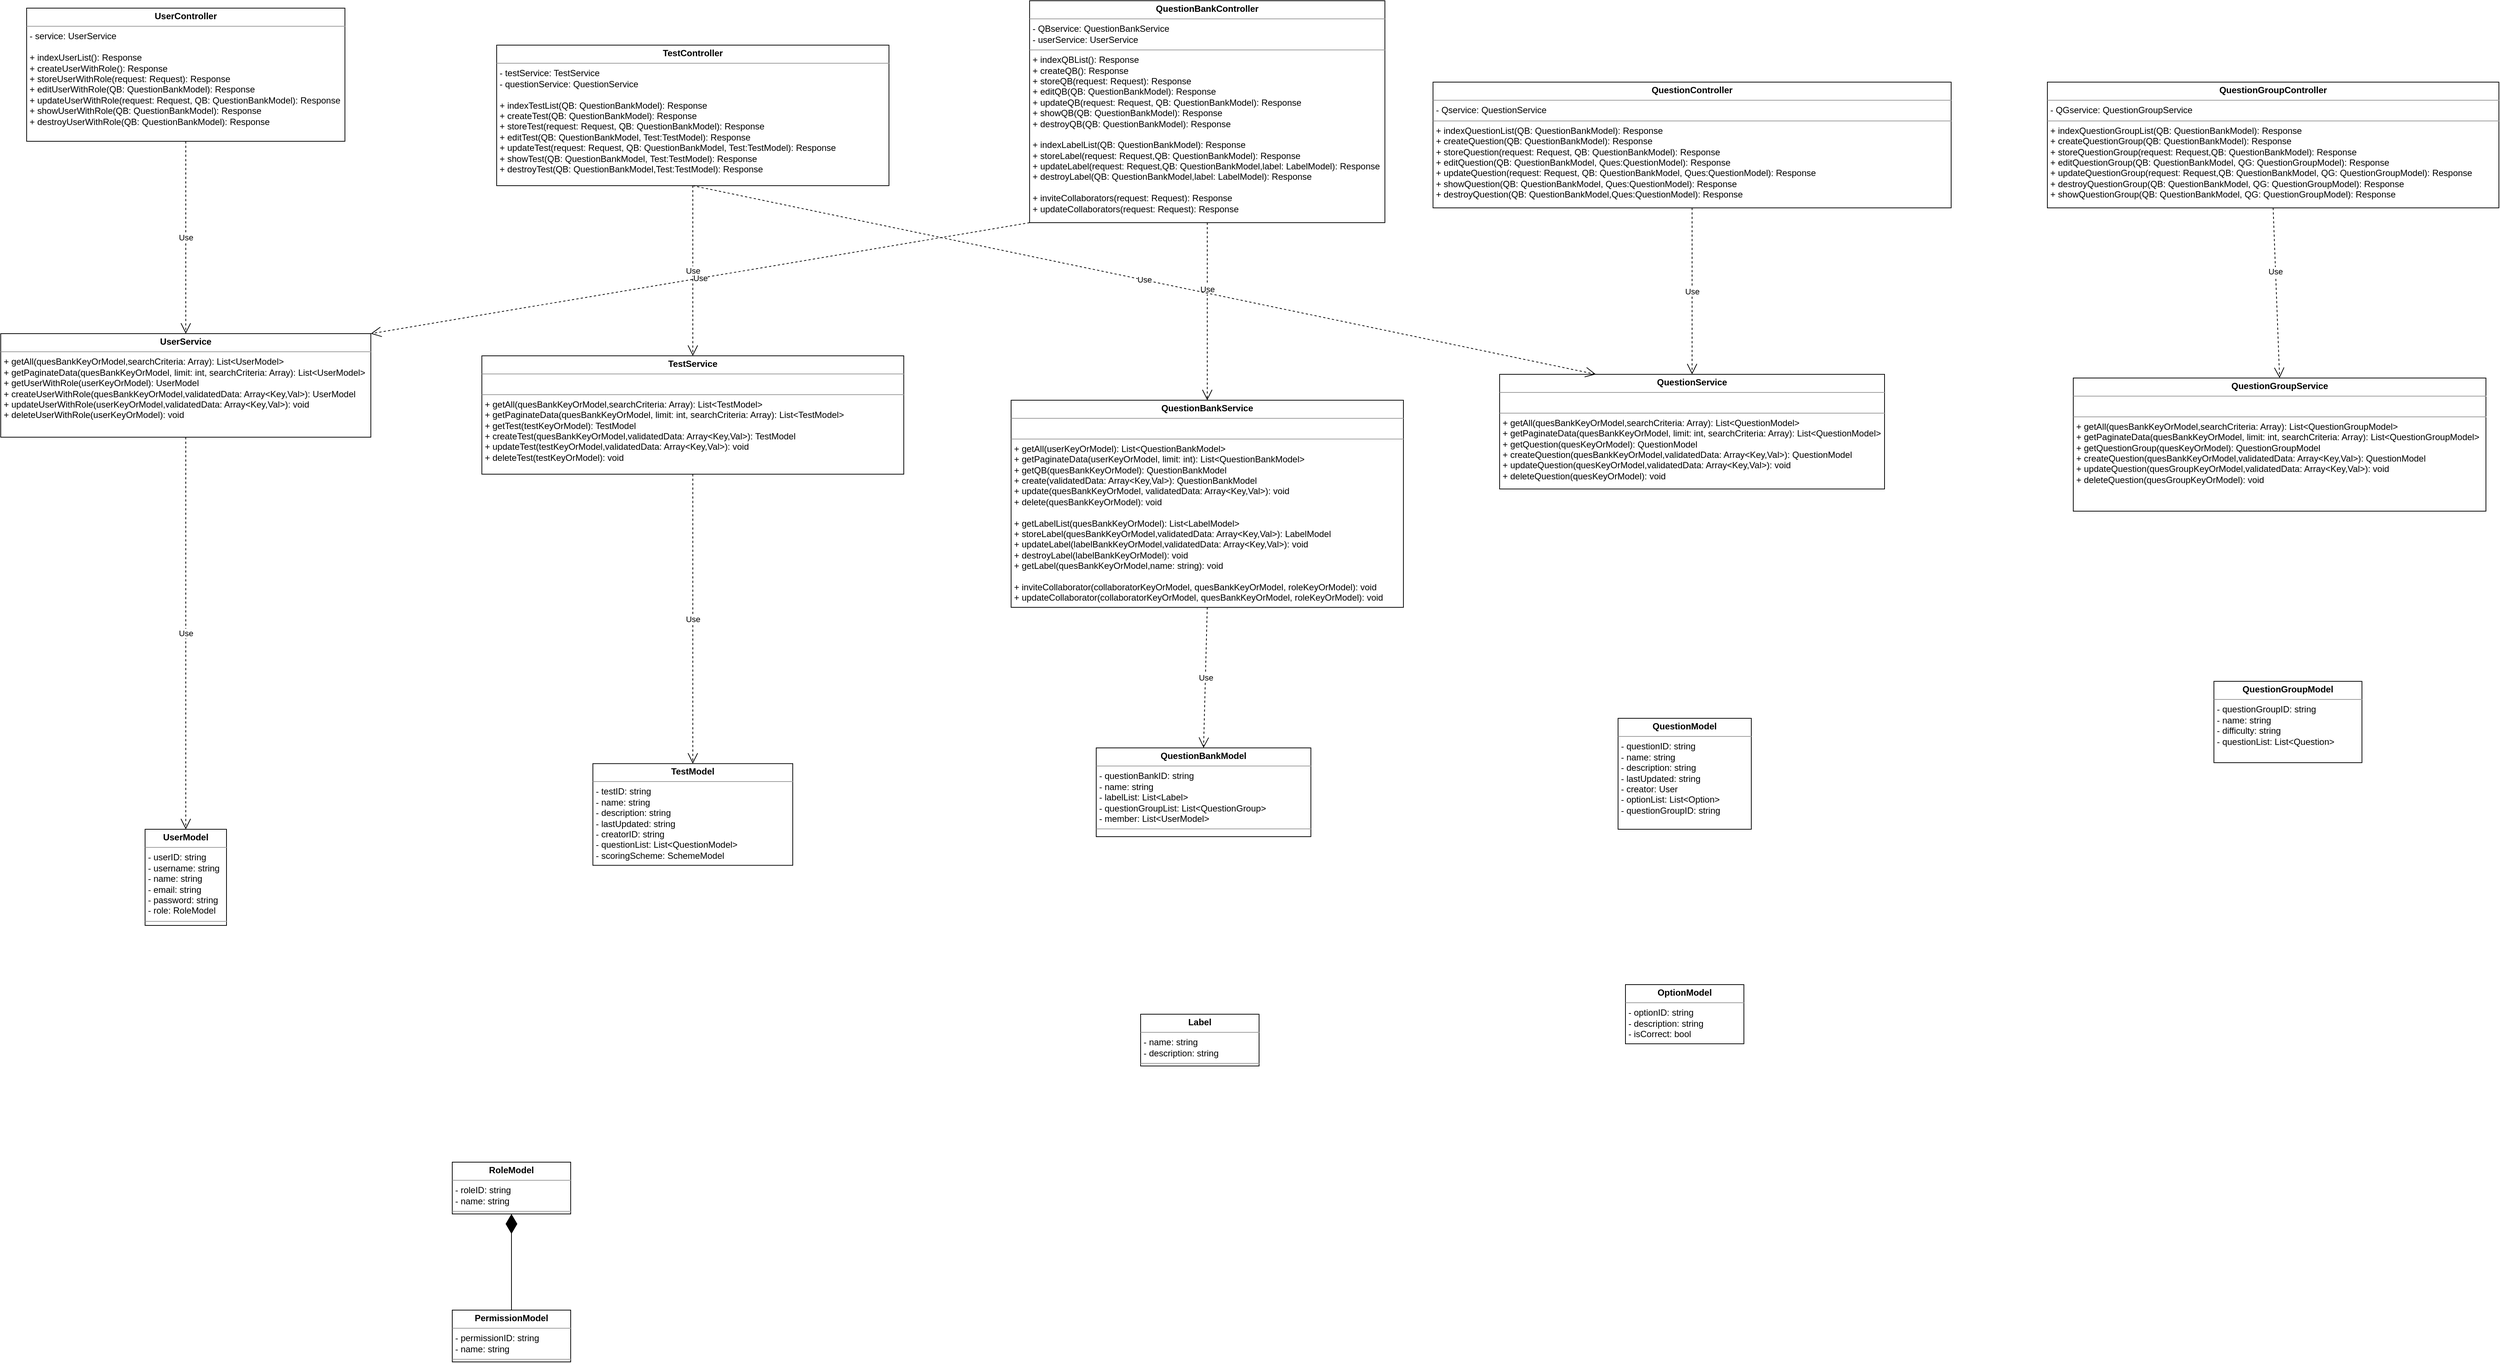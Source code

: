 <mxfile>
    <diagram name="Copy of Page-1" id="_IRGn7qEjiSoWe7VJrxL">
        <mxGraphModel dx="2707" dy="2817" grid="1" gridSize="10" guides="1" tooltips="1" connect="1" arrows="1" fold="1" page="1" pageScale="1" pageWidth="850" pageHeight="1100" math="0" shadow="0">
            <root>
                <mxCell id="2OkuZF6dqTFCMNim8TMD-0"/>
                <mxCell id="2OkuZF6dqTFCMNim8TMD-1" parent="2OkuZF6dqTFCMNim8TMD-0"/>
                <mxCell id="2OkuZF6dqTFCMNim8TMD-2" value="&lt;p style=&quot;margin:0px;margin-top:4px;text-align:center;&quot;&gt;&lt;b&gt;UserModel&lt;/b&gt;&lt;/p&gt;&lt;hr size=&quot;1&quot;&gt;&lt;p style=&quot;margin:0px;margin-left:4px;&quot;&gt;- userID: string&lt;/p&gt;&lt;p style=&quot;margin:0px;margin-left:4px;&quot;&gt;- username: string&lt;/p&gt;&lt;p style=&quot;margin:0px;margin-left:4px;&quot;&gt;- name: string&lt;/p&gt;&lt;p style=&quot;margin:0px;margin-left:4px;&quot;&gt;- email: string&lt;/p&gt;&lt;p style=&quot;margin:0px;margin-left:4px;&quot;&gt;- password: string&lt;/p&gt;&lt;p style=&quot;margin:0px;margin-left:4px;&quot;&gt;- role: RoleModel&lt;/p&gt;&lt;hr size=&quot;1&quot;&gt;&lt;p style=&quot;margin:0px;margin-left:4px;&quot;&gt;&lt;br&gt;&lt;/p&gt;" style="verticalAlign=top;align=left;overflow=fill;fontSize=12;fontFamily=Helvetica;html=1;" parent="2OkuZF6dqTFCMNim8TMD-1" vertex="1">
                    <mxGeometry x="-45" y="250" width="110" height="130" as="geometry"/>
                </mxCell>
                <mxCell id="2OkuZF6dqTFCMNim8TMD-3" value="&lt;p style=&quot;margin:0px;margin-top:4px;text-align:center;&quot;&gt;&lt;b&gt;QuestionBankModel&lt;/b&gt;&lt;/p&gt;&lt;hr size=&quot;1&quot;&gt;&lt;p style=&quot;margin:0px;margin-left:4px;&quot;&gt;- questionBankID: string&lt;/p&gt;&lt;p style=&quot;margin:0px;margin-left:4px;&quot;&gt;- name: string&lt;/p&gt;&lt;p style=&quot;margin:0px;margin-left:4px;&quot;&gt;- labelList: List&amp;lt;Label&amp;gt;&lt;/p&gt;&lt;p style=&quot;margin:0px;margin-left:4px;&quot;&gt;- questionGroupList: List&amp;lt;QuestionGroup&amp;gt;&lt;/p&gt;&lt;p style=&quot;margin:0px;margin-left:4px;&quot;&gt;- member: List&amp;lt;UserModel&amp;gt;&lt;/p&gt;&lt;hr size=&quot;1&quot;&gt;&lt;p style=&quot;margin:0px;margin-left:4px;&quot;&gt;&lt;br&gt;&lt;/p&gt;" style="verticalAlign=top;align=left;overflow=fill;fontSize=12;fontFamily=Helvetica;html=1;" parent="2OkuZF6dqTFCMNim8TMD-1" vertex="1">
                    <mxGeometry x="1240" y="140" width="290" height="120" as="geometry"/>
                </mxCell>
                <mxCell id="2OkuZF6dqTFCMNim8TMD-4" value="&lt;p style=&quot;margin:0px;margin-top:4px;text-align:center;&quot;&gt;&lt;b&gt;QuestionModel&lt;/b&gt;&lt;/p&gt;&lt;hr size=&quot;1&quot;&gt;&lt;p style=&quot;margin:0px;margin-left:4px;&quot;&gt;- questionID: string&lt;/p&gt;&lt;p style=&quot;margin:0px;margin-left:4px;&quot;&gt;- name: string&lt;/p&gt;&lt;p style=&quot;margin:0px;margin-left:4px;&quot;&gt;- description: string&lt;/p&gt;&lt;p style=&quot;margin:0px;margin-left:4px;&quot;&gt;- lastUpdated: string&lt;/p&gt;&lt;p style=&quot;margin:0px;margin-left:4px;&quot;&gt;- creator: User&lt;/p&gt;&lt;p style=&quot;margin:0px;margin-left:4px;&quot;&gt;- optionList: List&amp;lt;Option&amp;gt;&lt;/p&gt;&lt;p style=&quot;margin:0px;margin-left:4px;&quot;&gt;- questionGroupID: string&lt;/p&gt;&lt;p style=&quot;margin:0px;margin-left:4px;&quot;&gt;&lt;br&gt;&lt;/p&gt;" style="verticalAlign=top;align=left;overflow=fill;fontSize=12;fontFamily=Helvetica;html=1;" parent="2OkuZF6dqTFCMNim8TMD-1" vertex="1">
                    <mxGeometry x="1945" y="100" width="180" height="150" as="geometry"/>
                </mxCell>
                <mxCell id="2OkuZF6dqTFCMNim8TMD-5" value="&lt;p style=&quot;margin:0px;margin-top:4px;text-align:center;&quot;&gt;&lt;b&gt;TestModel&lt;/b&gt;&lt;/p&gt;&lt;hr size=&quot;1&quot;&gt;&lt;p style=&quot;margin:0px;margin-left:4px;&quot;&gt;- testID: string&lt;/p&gt;&lt;p style=&quot;margin:0px;margin-left:4px;&quot;&gt;- name: string&lt;br&gt;&lt;/p&gt;&lt;p style=&quot;margin:0px;margin-left:4px;&quot;&gt;- description: string&lt;/p&gt;&lt;p style=&quot;margin:0px;margin-left:4px;&quot;&gt;- lastUpdated: string&lt;/p&gt;&lt;p style=&quot;margin:0px;margin-left:4px;&quot;&gt;- creatorID: string&lt;/p&gt;&lt;p style=&quot;margin:0px;margin-left:4px;&quot;&gt;- questionList: List&amp;lt;QuestionModel&amp;gt;&lt;/p&gt;&lt;p style=&quot;margin:0px;margin-left:4px;&quot;&gt;- scoringScheme: SchemeModel&lt;/p&gt;&lt;p style=&quot;margin:0px;margin-left:4px;&quot;&gt;&lt;br&gt;&lt;/p&gt;" style="verticalAlign=top;align=left;overflow=fill;fontSize=12;fontFamily=Helvetica;html=1;" parent="2OkuZF6dqTFCMNim8TMD-1" vertex="1">
                    <mxGeometry x="560" y="161.25" width="270" height="137.5" as="geometry"/>
                </mxCell>
                <mxCell id="2OkuZF6dqTFCMNim8TMD-6" value="&lt;p style=&quot;margin:0px;margin-top:4px;text-align:center;&quot;&gt;&lt;b&gt;Label&lt;/b&gt;&lt;/p&gt;&lt;hr size=&quot;1&quot;&gt;&lt;p style=&quot;margin:0px;margin-left:4px;&quot;&gt;- name: string&lt;/p&gt;&lt;p style=&quot;margin:0px;margin-left:4px;&quot;&gt;- description: string&lt;/p&gt;&lt;hr size=&quot;1&quot;&gt;&lt;p style=&quot;margin:0px;margin-left:4px;&quot;&gt;&lt;br&gt;&lt;/p&gt;" style="verticalAlign=top;align=left;overflow=fill;fontSize=12;fontFamily=Helvetica;html=1;" parent="2OkuZF6dqTFCMNim8TMD-1" vertex="1">
                    <mxGeometry x="1300" y="500" width="160" height="70" as="geometry"/>
                </mxCell>
                <mxCell id="2OkuZF6dqTFCMNim8TMD-7" value="&lt;p style=&quot;margin:0px;margin-top:4px;text-align:center;&quot;&gt;&lt;b&gt;OptionModel&lt;/b&gt;&lt;/p&gt;&lt;hr size=&quot;1&quot;&gt;&lt;p style=&quot;margin:0px;margin-left:4px;&quot;&gt;- optionID: string&lt;/p&gt;&lt;p style=&quot;margin:0px;margin-left:4px;&quot;&gt;- description: string&lt;/p&gt;&lt;p style=&quot;margin:0px;margin-left:4px;&quot;&gt;- isCorrect: bool&lt;/p&gt;&lt;hr size=&quot;1&quot;&gt;&lt;p style=&quot;margin:0px;margin-left:4px;&quot;&gt;&lt;br&gt;&lt;/p&gt;" style="verticalAlign=top;align=left;overflow=fill;fontSize=12;fontFamily=Helvetica;html=1;" parent="2OkuZF6dqTFCMNim8TMD-1" vertex="1">
                    <mxGeometry x="1955" y="460" width="160" height="80" as="geometry"/>
                </mxCell>
                <mxCell id="2OkuZF6dqTFCMNim8TMD-8" value="&lt;p style=&quot;margin:0px;margin-top:4px;text-align:center;&quot;&gt;&lt;b&gt;RoleModel&lt;/b&gt;&lt;/p&gt;&lt;hr size=&quot;1&quot;&gt;&lt;p style=&quot;margin:0px;margin-left:4px;&quot;&gt;- roleID: string&lt;/p&gt;&lt;p style=&quot;margin:0px;margin-left:4px;&quot;&gt;- name: string&lt;/p&gt;&lt;hr size=&quot;1&quot;&gt;&lt;p style=&quot;margin:0px;margin-left:4px;&quot;&gt;&lt;br&gt;&lt;/p&gt;" style="verticalAlign=top;align=left;overflow=fill;fontSize=12;fontFamily=Helvetica;html=1;" parent="2OkuZF6dqTFCMNim8TMD-1" vertex="1">
                    <mxGeometry x="370" y="700" width="160" height="70" as="geometry"/>
                </mxCell>
                <mxCell id="2OkuZF6dqTFCMNim8TMD-9" value="&lt;p style=&quot;margin:0px;margin-top:4px;text-align:center;&quot;&gt;&lt;b&gt;PermissionModel&lt;/b&gt;&lt;/p&gt;&lt;hr size=&quot;1&quot;&gt;&lt;p style=&quot;margin:0px;margin-left:4px;&quot;&gt;- permissionID: string&lt;/p&gt;&lt;p style=&quot;margin:0px;margin-left:4px;&quot;&gt;- name: string&lt;/p&gt;&lt;hr size=&quot;1&quot;&gt;&lt;p style=&quot;margin:0px;margin-left:4px;&quot;&gt;&lt;br&gt;&lt;/p&gt;" style="verticalAlign=top;align=left;overflow=fill;fontSize=12;fontFamily=Helvetica;html=1;" parent="2OkuZF6dqTFCMNim8TMD-1" vertex="1">
                    <mxGeometry x="370" y="900" width="160" height="70" as="geometry"/>
                </mxCell>
                <mxCell id="2OkuZF6dqTFCMNim8TMD-10" value="&lt;p style=&quot;margin:0px;margin-top:4px;text-align:center;&quot;&gt;&lt;b&gt;QuestionGroupModel&lt;/b&gt;&lt;/p&gt;&lt;hr size=&quot;1&quot;&gt;&lt;p style=&quot;margin:0px;margin-left:4px;&quot;&gt;- questionGroupID: string&lt;/p&gt;&lt;p style=&quot;margin:0px;margin-left:4px;&quot;&gt;- name: string&lt;/p&gt;&lt;p style=&quot;margin:0px;margin-left:4px;&quot;&gt;- difficulty: string&lt;/p&gt;&lt;p style=&quot;margin:0px;margin-left:4px;&quot;&gt;- questionList: List&amp;lt;Question&amp;gt;&lt;/p&gt;&lt;p style=&quot;margin:0px;margin-left:4px;&quot;&gt;&lt;br&gt;&lt;/p&gt;" style="verticalAlign=top;align=left;overflow=fill;fontSize=12;fontFamily=Helvetica;html=1;" parent="2OkuZF6dqTFCMNim8TMD-1" vertex="1">
                    <mxGeometry x="2750" y="50" width="200" height="110" as="geometry"/>
                </mxCell>
                <mxCell id="d9vbCOxTA3XUxBiBrLn6-0" value="&lt;p style=&quot;margin:0px;margin-top:4px;text-align:center;&quot;&gt;&lt;b&gt;UserController&lt;/b&gt;&lt;/p&gt;&lt;hr size=&quot;1&quot;&gt;&lt;p style=&quot;margin:0px;margin-left:4px;&quot;&gt;- service: UserService&lt;/p&gt;&lt;p style=&quot;margin:0px;margin-left:4px;&quot;&gt;&lt;br&gt;&lt;/p&gt;&lt;p style=&quot;margin: 0px 0px 0px 4px;&quot;&gt;+ indexUserList(): Response&lt;/p&gt;&lt;p style=&quot;margin: 0px 0px 0px 4px;&quot;&gt;+ createUserWithRole(): Response&lt;/p&gt;&lt;p style=&quot;margin: 0px 0px 0px 4px;&quot;&gt;+ storeUserWithRole(request: Request): Response&lt;/p&gt;&lt;p style=&quot;margin: 0px 0px 0px 4px;&quot;&gt;+ editUserWithRole(QB: QuestionBankModel): Response&lt;/p&gt;&lt;p style=&quot;margin: 0px 0px 0px 4px;&quot;&gt;+ updateUserWithRole(request: Request, QB: QuestionBankModel): Response&lt;/p&gt;&lt;p style=&quot;margin: 0px 0px 0px 4px;&quot;&gt;+ showUserWithRole(QB: QuestionBankModel): Response&lt;br&gt;&lt;/p&gt;&lt;p style=&quot;margin: 0px 0px 0px 4px;&quot;&gt;+ destroyUserWithRole(QB: QuestionBankModel): Response&lt;/p&gt;" style="verticalAlign=top;align=left;overflow=fill;fontSize=12;fontFamily=Helvetica;html=1;" parent="2OkuZF6dqTFCMNim8TMD-1" vertex="1">
                    <mxGeometry x="-205" y="-860" width="430" height="180" as="geometry"/>
                </mxCell>
                <mxCell id="d9vbCOxTA3XUxBiBrLn6-1" value="&lt;p style=&quot;margin:0px;margin-top:4px;text-align:center;&quot;&gt;&lt;b&gt;UserService&lt;/b&gt;&lt;/p&gt;&lt;hr size=&quot;1&quot;&gt;&lt;p style=&quot;margin: 0px 0px 0px 4px;&quot;&gt;+ getAll(quesBankKeyOrModel,searchCriteria: Array): List&amp;lt;UserModel&amp;gt;&lt;/p&gt;&lt;p style=&quot;margin: 0px 0px 0px 4px;&quot;&gt;+ getPaginateData(quesBankKeyOrModel, limit: int, searchCriteria: Array): List&amp;lt;UserModel&amp;gt;&lt;br&gt;&lt;/p&gt;&lt;p style=&quot;margin: 0px 0px 0px 4px;&quot;&gt;+ getUserWithRole(userKeyOrModel): UserModel&lt;/p&gt;&lt;p style=&quot;margin: 0px 0px 0px 4px;&quot;&gt;+ createUserWithRole(quesBankKeyOrModel,validatedData: Array&amp;lt;Key,Val&amp;gt;): UserModel&lt;br&gt;&lt;/p&gt;&lt;p style=&quot;margin: 0px 0px 0px 4px;&quot;&gt;+ updateUserWithRole(userKeyOrModel,validatedData: Array&amp;lt;Key,Val&amp;gt;): void&lt;br&gt;&lt;/p&gt;&lt;p style=&quot;margin: 0px 0px 0px 4px;&quot;&gt;+ deleteUserWithRole(userKeyOrModel): void&lt;/p&gt;" style="verticalAlign=top;align=left;overflow=fill;fontSize=12;fontFamily=Helvetica;html=1;" parent="2OkuZF6dqTFCMNim8TMD-1" vertex="1">
                    <mxGeometry x="-240" y="-420" width="500" height="140" as="geometry"/>
                </mxCell>
                <mxCell id="d9vbCOxTA3XUxBiBrLn6-2" value="&lt;p style=&quot;margin:0px;margin-top:4px;text-align:center;&quot;&gt;&lt;b&gt;QuestionBankController&lt;/b&gt;&lt;/p&gt;&lt;hr size=&quot;1&quot;&gt;&lt;p style=&quot;margin:0px;margin-left:4px;&quot;&gt;- QBservice:&amp;nbsp;&lt;span style=&quot;text-align: center;&quot;&gt;QuestionBank&lt;/span&gt;Service&lt;/p&gt;&lt;p style=&quot;margin:0px;margin-left:4px;&quot;&gt;- userService: UserService&lt;/p&gt;&lt;hr size=&quot;1&quot;&gt;&lt;p style=&quot;margin:0px;margin-left:4px;&quot;&gt;+ indexQBList(): Response&lt;/p&gt;&lt;p style=&quot;margin:0px;margin-left:4px;&quot;&gt;+ createQB(): Response&lt;/p&gt;&lt;p style=&quot;margin:0px;margin-left:4px;&quot;&gt;+ storeQB(request: Request): Response&lt;/p&gt;&lt;p style=&quot;margin:0px;margin-left:4px;&quot;&gt;+ editQB(QB: QuestionBankModel): Response&lt;/p&gt;&lt;p style=&quot;margin:0px;margin-left:4px;&quot;&gt;+ updateQB(request: Request, QB: QuestionBankModel): Response&lt;/p&gt;&lt;p style=&quot;margin:0px;margin-left:4px;&quot;&gt;+ showQB(QB: QuestionBankModel): Response&lt;br&gt;&lt;/p&gt;&lt;p style=&quot;margin:0px;margin-left:4px;&quot;&gt;+ destroyQB(QB: QuestionBankModel): Response&lt;br&gt;&lt;/p&gt;&lt;p style=&quot;margin:0px;margin-left:4px;&quot;&gt;&lt;br&gt;&lt;/p&gt;&lt;p style=&quot;margin:0px;margin-left:4px;&quot;&gt;+ indexLabelList(QB: QuestionBankModel): Response&lt;br&gt;&lt;/p&gt;&lt;p style=&quot;margin:0px;margin-left:4px;&quot;&gt;+ storeLabel(request: Request,QB: QuestionBankModel): Response&lt;/p&gt;&lt;p style=&quot;margin:0px;margin-left:4px;&quot;&gt;+ updateLabel(request: Request,QB: QuestionBankModel,label: LabelModel): Response&lt;br&gt;&lt;/p&gt;&lt;p style=&quot;margin:0px;margin-left:4px;&quot;&gt;+ destroyLabel(QB: QuestionBankModel,label: LabelModel): Response&lt;br&gt;&lt;/p&gt;&lt;p style=&quot;margin:0px;margin-left:4px;&quot;&gt;&lt;br&gt;&lt;/p&gt;&lt;p style=&quot;margin: 0px 0px 0px 4px;&quot;&gt;+ inviteCollaborators(request: Request): Response&lt;br&gt;&lt;/p&gt;&lt;p style=&quot;margin: 0px 0px 0px 4px;&quot;&gt;+ updateCollaborators(request: Request): Response&lt;/p&gt;&lt;p style=&quot;margin: 0px 0px 0px 4px;&quot;&gt;&lt;br&gt;&lt;/p&gt;" style="verticalAlign=top;align=left;overflow=fill;fontSize=12;fontFamily=Helvetica;html=1;gradientColor=none;fillColor=default;fillStyle=auto;shadow=0;" parent="2OkuZF6dqTFCMNim8TMD-1" vertex="1">
                    <mxGeometry x="1150" y="-870" width="480" height="300" as="geometry"/>
                </mxCell>
                <mxCell id="d9vbCOxTA3XUxBiBrLn6-3" value="&lt;p style=&quot;margin:0px;margin-top:4px;text-align:center;&quot;&gt;&lt;b&gt;QuestionBankService&lt;/b&gt;&lt;/p&gt;&lt;hr size=&quot;1&quot;&gt;&lt;p style=&quot;margin:0px;margin-left:4px;&quot;&gt;&lt;br&gt;&lt;/p&gt;&lt;hr size=&quot;1&quot;&gt;&lt;p style=&quot;margin: 0px 0px 0px 4px;&quot;&gt;+ getAll(userKeyOrModel): List&amp;lt;QuestionBankModel&amp;gt;&lt;/p&gt;&lt;p style=&quot;margin: 0px 0px 0px 4px;&quot;&gt;+ getPaginateData(userKeyOrModel, limit: int): List&amp;lt;QuestionBankModel&amp;gt;&lt;br&gt;&lt;/p&gt;&lt;p style=&quot;margin: 0px 0px 0px 4px;&quot;&gt;+ getQB(quesBankKeyOrModel): QuestionBankModel&lt;br&gt;&lt;/p&gt;&lt;p style=&quot;margin: 0px 0px 0px 4px;&quot;&gt;+ create(validatedData: Array&amp;lt;Key,Val&amp;gt;): QuestionBankModel&lt;/p&gt;&lt;p style=&quot;margin: 0px 0px 0px 4px;&quot;&gt;+ update(quesBankKeyOrModel, validatedData: Array&amp;lt;Key,Val&amp;gt;): void&lt;/p&gt;&lt;p style=&quot;margin: 0px 0px 0px 4px;&quot;&gt;+ delete(quesBankKeyOrModel): void&lt;/p&gt;&lt;p style=&quot;margin: 0px 0px 0px 4px;&quot;&gt;&lt;br&gt;&lt;/p&gt;&lt;p style=&quot;margin: 0px 0px 0px 4px;&quot;&gt;+ getLabelList(quesBankKeyOrModel): List&amp;lt;LabelModel&amp;gt;&lt;/p&gt;&lt;p style=&quot;margin: 0px 0px 0px 4px;&quot;&gt;+ storeLabel(quesBankKeyOrModel,validatedData: Array&amp;lt;Key,Val&amp;gt;): LabelModel&lt;/p&gt;&lt;p style=&quot;margin: 0px 0px 0px 4px;&quot;&gt;+ updateLabel(labelBankKeyOrModel,validatedData: Array&amp;lt;Key,Val&amp;gt;): void&lt;br&gt;&lt;/p&gt;&lt;p style=&quot;margin: 0px 0px 0px 4px;&quot;&gt;+ destroyLabel(labelBankKeyOrModel): void&lt;br&gt;&lt;/p&gt;&lt;p style=&quot;margin: 0px 0px 0px 4px;&quot;&gt;+ getLabel(quesBankKeyOrModel,name: string): void&lt;/p&gt;&lt;p style=&quot;margin: 0px 0px 0px 4px;&quot;&gt;&lt;br&gt;&lt;/p&gt;&lt;p style=&quot;margin: 0px 0px 0px 4px;&quot;&gt;+ inviteCollaborator(collaboratorKeyOrModel, quesBankKeyOrModel, roleKeyOrModel): void&lt;br&gt;&lt;/p&gt;&lt;p style=&quot;margin: 0px 0px 0px 4px;&quot;&gt;+ updateCollaborator(collaboratorKeyOrModel, quesBankKeyOrModel, roleKeyOrModel): void&lt;/p&gt;" style="verticalAlign=top;align=left;overflow=fill;fontSize=12;fontFamily=Helvetica;html=1;" parent="2OkuZF6dqTFCMNim8TMD-1" vertex="1">
                    <mxGeometry x="1125" y="-330" width="530" height="280" as="geometry"/>
                </mxCell>
                <mxCell id="n3z_orEbSFZSWoOInEBg-8" value="&lt;p style=&quot;margin:0px;margin-top:4px;text-align:center;&quot;&gt;&lt;b&gt;TestController&lt;/b&gt;&lt;/p&gt;&lt;hr size=&quot;1&quot;&gt;&lt;p style=&quot;margin:0px;margin-left:4px;&quot;&gt;- testService: TestService&lt;/p&gt;&lt;p style=&quot;margin:0px;margin-left:4px;&quot;&gt;- questionService: QuestionService&lt;/p&gt;&lt;p style=&quot;margin:0px;margin-left:4px;&quot;&gt;&lt;br&gt;&lt;/p&gt;&lt;p style=&quot;margin: 0px 0px 0px 4px;&quot;&gt;&lt;span style=&quot;background-color: initial;&quot;&gt;+ indexTestList(QB: QuestionBankModel):&amp;nbsp;Response&lt;/span&gt;&lt;br&gt;&lt;/p&gt;&lt;p style=&quot;margin: 0px 0px 0px 4px;&quot;&gt;+ createTest(QB: QuestionBankModel): Response&lt;br&gt;&lt;/p&gt;&lt;p style=&quot;margin: 0px 0px 0px 4px;&quot;&gt;+ storeTest(request: Request, QB: QuestionBankModel): Response&lt;br&gt;&lt;/p&gt;&lt;p style=&quot;margin: 0px 0px 0px 4px;&quot;&gt;+ editTest(QB: QuestionBankModel, Test:&lt;span style=&quot;background-color: initial;&quot;&gt;TestModel): Response&lt;/span&gt;&lt;br&gt;&lt;/p&gt;&lt;p style=&quot;margin: 0px 0px 0px 4px;&quot;&gt;+ updateTest(request: Request, QB: QuestionBankModel, Test:&lt;span style=&quot;background-color: initial;&quot;&gt;TestModel): Response&lt;/span&gt;&lt;/p&gt;&lt;p style=&quot;margin: 0px 0px 0px 4px;&quot;&gt;+ showTest(QB: QuestionBankModel,&amp;nbsp;Test:TestModel): Response&lt;span style=&quot;background-color: initial;&quot;&gt;&lt;br&gt;&lt;/span&gt;&lt;/p&gt;&lt;p style=&quot;margin: 0px 0px 0px 4px;&quot;&gt;+ destroyTest(QB: QuestionBankModel,Test:&lt;span style=&quot;background-color: initial;&quot;&gt;TestModel&lt;/span&gt;): Response&lt;/p&gt;&lt;p style=&quot;margin: 0px 0px 0px 4px;&quot;&gt;&lt;br&gt;&lt;/p&gt;&lt;p style=&quot;margin: 0px 0px 0px 4px;&quot;&gt;&lt;br&gt;&lt;/p&gt;" style="verticalAlign=top;align=left;overflow=fill;fontSize=12;fontFamily=Helvetica;html=1;" parent="2OkuZF6dqTFCMNim8TMD-1" vertex="1">
                    <mxGeometry x="430" y="-810" width="530" height="190" as="geometry"/>
                </mxCell>
                <mxCell id="n3z_orEbSFZSWoOInEBg-9" value="&lt;p style=&quot;margin:0px;margin-top:4px;text-align:center;&quot;&gt;&lt;b&gt;TestService&lt;/b&gt;&lt;/p&gt;&lt;hr size=&quot;1&quot;&gt;&lt;p style=&quot;margin:0px;margin-left:4px;&quot;&gt;&lt;br&gt;&lt;/p&gt;&lt;hr size=&quot;1&quot;&gt;&lt;p style=&quot;margin: 0px 0px 0px 4px;&quot;&gt;+ getAll(quesBankKeyOrModel,searchCriteria: Array): List&amp;lt;TestModel&amp;gt;&lt;/p&gt;&lt;p style=&quot;margin: 0px 0px 0px 4px;&quot;&gt;+ getPaginateData(quesBankKeyOrModel, limit: int, searchCriteria: Array): List&amp;lt;TestModel&amp;gt;&lt;br&gt;&lt;/p&gt;&lt;p style=&quot;margin: 0px 0px 0px 4px;&quot;&gt;+ getTest(testKeyOrModel): TestModel&lt;/p&gt;&lt;p style=&quot;margin: 0px 0px 0px 4px;&quot;&gt;+ createTest(quesBankKeyOrModel,validatedData: Array&amp;lt;Key,Val&amp;gt;): TestModel&lt;br&gt;&lt;/p&gt;&lt;p style=&quot;margin: 0px 0px 0px 4px;&quot;&gt;+ updateTest(testKeyOrModel,validatedData: Array&amp;lt;Key,Val&amp;gt;): void&lt;br&gt;&lt;/p&gt;&lt;p style=&quot;margin: 0px 0px 0px 4px;&quot;&gt;+ deleteTest(testKeyOrModel): void&lt;/p&gt;" style="verticalAlign=top;align=left;overflow=fill;fontSize=12;fontFamily=Helvetica;html=1;" parent="2OkuZF6dqTFCMNim8TMD-1" vertex="1">
                    <mxGeometry x="410" y="-390" width="570" height="160" as="geometry"/>
                </mxCell>
                <mxCell id="zOvdfVjMWSjVdS2UzzNI-3" value="Use" style="endArrow=open;endSize=12;dashed=1;html=1;exitX=0.5;exitY=1;exitDx=0;exitDy=0;entryX=0.5;entryY=0;entryDx=0;entryDy=0;" parent="2OkuZF6dqTFCMNim8TMD-1" source="d9vbCOxTA3XUxBiBrLn6-0" target="d9vbCOxTA3XUxBiBrLn6-1" edge="1">
                    <mxGeometry width="160" relative="1" as="geometry">
                        <mxPoint x="-300" y="-410" as="sourcePoint"/>
                        <mxPoint x="-140" y="-410" as="targetPoint"/>
                    </mxGeometry>
                </mxCell>
                <mxCell id="zOvdfVjMWSjVdS2UzzNI-4" value="Use" style="endArrow=open;endSize=12;dashed=1;html=1;exitX=0.5;exitY=1;exitDx=0;exitDy=0;entryX=0.5;entryY=0;entryDx=0;entryDy=0;" parent="2OkuZF6dqTFCMNim8TMD-1" source="d9vbCOxTA3XUxBiBrLn6-1" target="2OkuZF6dqTFCMNim8TMD-2" edge="1">
                    <mxGeometry width="160" relative="1" as="geometry">
                        <mxPoint x="-260" y="-300" as="sourcePoint"/>
                        <mxPoint x="-100" y="-300" as="targetPoint"/>
                    </mxGeometry>
                </mxCell>
                <mxCell id="zOvdfVjMWSjVdS2UzzNI-5" value="Use" style="endArrow=open;endSize=12;dashed=1;html=1;exitX=0.5;exitY=1;exitDx=0;exitDy=0;entryX=0.5;entryY=0;entryDx=0;entryDy=0;" parent="2OkuZF6dqTFCMNim8TMD-1" source="n3z_orEbSFZSWoOInEBg-8" target="n3z_orEbSFZSWoOInEBg-9" edge="1">
                    <mxGeometry width="160" relative="1" as="geometry">
                        <mxPoint x="630" y="-460" as="sourcePoint"/>
                        <mxPoint x="790" y="-460" as="targetPoint"/>
                    </mxGeometry>
                </mxCell>
                <mxCell id="zOvdfVjMWSjVdS2UzzNI-6" value="Use" style="endArrow=open;endSize=12;dashed=1;html=1;exitX=0.5;exitY=1;exitDx=0;exitDy=0;entryX=0.5;entryY=0;entryDx=0;entryDy=0;" parent="2OkuZF6dqTFCMNim8TMD-1" source="n3z_orEbSFZSWoOInEBg-9" target="2OkuZF6dqTFCMNim8TMD-5" edge="1">
                    <mxGeometry width="160" relative="1" as="geometry">
                        <mxPoint x="60" y="-200" as="sourcePoint"/>
                        <mxPoint x="220" y="-200" as="targetPoint"/>
                    </mxGeometry>
                </mxCell>
                <mxCell id="zOvdfVjMWSjVdS2UzzNI-9" value="Use" style="endArrow=open;endSize=12;dashed=1;html=1;exitX=0.5;exitY=1;exitDx=0;exitDy=0;entryX=0.5;entryY=0;entryDx=0;entryDy=0;" parent="2OkuZF6dqTFCMNim8TMD-1" source="d9vbCOxTA3XUxBiBrLn6-2" target="d9vbCOxTA3XUxBiBrLn6-3" edge="1">
                    <mxGeometry x="-0.25" width="160" relative="1" as="geometry">
                        <mxPoint x="1000" y="-450" as="sourcePoint"/>
                        <mxPoint x="1160" y="-450" as="targetPoint"/>
                        <mxPoint as="offset"/>
                    </mxGeometry>
                </mxCell>
                <mxCell id="zOvdfVjMWSjVdS2UzzNI-10" value="Use" style="endArrow=open;endSize=12;dashed=1;html=1;exitX=0.5;exitY=1;exitDx=0;exitDy=0;entryX=0.5;entryY=0;entryDx=0;entryDy=0;" parent="2OkuZF6dqTFCMNim8TMD-1" source="d9vbCOxTA3XUxBiBrLn6-3" target="2OkuZF6dqTFCMNim8TMD-3" edge="1">
                    <mxGeometry width="160" relative="1" as="geometry">
                        <mxPoint x="1000" y="-10" as="sourcePoint"/>
                        <mxPoint x="1160" y="-10" as="targetPoint"/>
                    </mxGeometry>
                </mxCell>
                <mxCell id="V_6a4nZ7BC3NfpDAhWcV-6" value="" style="endArrow=diamondThin;endFill=1;endSize=24;html=1;entryX=0.5;entryY=1;entryDx=0;entryDy=0;exitX=0.5;exitY=0;exitDx=0;exitDy=0;" parent="2OkuZF6dqTFCMNim8TMD-1" source="2OkuZF6dqTFCMNim8TMD-9" target="2OkuZF6dqTFCMNim8TMD-8" edge="1">
                    <mxGeometry width="160" relative="1" as="geometry">
                        <mxPoint x="440" y="840" as="sourcePoint"/>
                        <mxPoint x="600" y="840" as="targetPoint"/>
                    </mxGeometry>
                </mxCell>
                <mxCell id="V_6a4nZ7BC3NfpDAhWcV-14" value="Use" style="endArrow=open;endSize=12;dashed=1;html=1;exitX=0;exitY=1;exitDx=0;exitDy=0;entryX=1;entryY=0;entryDx=0;entryDy=0;" parent="2OkuZF6dqTFCMNim8TMD-1" source="d9vbCOxTA3XUxBiBrLn6-2" target="d9vbCOxTA3XUxBiBrLn6-1" edge="1">
                    <mxGeometry width="160" relative="1" as="geometry">
                        <mxPoint x="760" y="-560" as="sourcePoint"/>
                        <mxPoint x="920" y="-560" as="targetPoint"/>
                    </mxGeometry>
                </mxCell>
                <mxCell id="IQVSVcBC1YNNi2Ne7M7Z-0" value="&lt;p style=&quot;margin:0px;margin-top:4px;text-align:center;&quot;&gt;&lt;b&gt;QuestionGroupService&lt;/b&gt;&lt;/p&gt;&lt;hr size=&quot;1&quot;&gt;&lt;p style=&quot;margin:0px;margin-left:4px;&quot;&gt;&lt;br&gt;&lt;/p&gt;&lt;hr size=&quot;1&quot;&gt;&lt;p style=&quot;margin: 0px 0px 0px 4px;&quot;&gt;&lt;span style=&quot;background-color: initial;&quot;&gt;+ getAll(quesBankKeyOrModel,searchCriteria: Array): List&amp;lt;QuestionGroupModel&amp;gt;&lt;/span&gt;&lt;br&gt;&lt;/p&gt;&lt;p style=&quot;margin: 0px 0px 0px 4px;&quot;&gt;+ getPaginateData(quesBankKeyOrModel, limit: int, searchCriteria: Array): List&amp;lt;QuestionGroupModel&amp;gt;&lt;br&gt;&lt;/p&gt;&lt;p style=&quot;margin: 0px 0px 0px 4px;&quot;&gt;+ getQuestionGroup(quesKeyOrModel): QuestionGroupModel&lt;/p&gt;&lt;p style=&quot;margin: 0px 0px 0px 4px;&quot;&gt;+ createQuestion(quesBankKeyOrModel,validatedData: Array&amp;lt;Key,Val&amp;gt;): QuestionModel&lt;br&gt;&lt;/p&gt;&lt;p style=&quot;margin: 0px 0px 0px 4px;&quot;&gt;+ updateQuestion(quesGroupKeyOrModel,validatedData: Array&amp;lt;Key,Val&amp;gt;): void&lt;br&gt;&lt;/p&gt;&lt;p style=&quot;margin: 0px 0px 0px 4px;&quot;&gt;+ deleteQuestion(quesGroupKeyOrModel): void&lt;/p&gt;" style="verticalAlign=top;align=left;overflow=fill;fontSize=12;fontFamily=Helvetica;html=1;" parent="2OkuZF6dqTFCMNim8TMD-1" vertex="1">
                    <mxGeometry x="2560" y="-360" width="557.5" height="180" as="geometry"/>
                </mxCell>
                <mxCell id="IQVSVcBC1YNNi2Ne7M7Z-1" value="&lt;p style=&quot;margin:0px;margin-top:4px;text-align:center;&quot;&gt;&lt;b&gt;QuestionService&lt;/b&gt;&lt;/p&gt;&lt;hr size=&quot;1&quot;&gt;&lt;p style=&quot;margin:0px;margin-left:4px;&quot;&gt;&lt;br&gt;&lt;/p&gt;&lt;hr size=&quot;1&quot;&gt;&lt;p style=&quot;margin: 0px 0px 0px 4px;&quot;&gt;+ getAll(quesBankKeyOrModel,searchCriteria: Array): List&amp;lt;QuestionModel&amp;gt;&lt;/p&gt;&lt;p style=&quot;margin: 0px 0px 0px 4px;&quot;&gt;+ getPaginateData(quesBankKeyOrModel, limit: int, searchCriteria: Array): List&amp;lt;QuestionModel&amp;gt;&lt;br&gt;&lt;/p&gt;&lt;p style=&quot;margin: 0px 0px 0px 4px;&quot;&gt;+ getQuestion(quesKeyOrModel): QuestionModel&lt;/p&gt;&lt;p style=&quot;margin: 0px 0px 0px 4px;&quot;&gt;+ createQuestion(quesBankKeyOrModel,validatedData: Array&amp;lt;Key,Val&amp;gt;): QuestionModel&lt;br&gt;&lt;/p&gt;&lt;p style=&quot;margin: 0px 0px 0px 4px;&quot;&gt;+ updateQuestion(quesKeyOrModel,validatedData: Array&amp;lt;Key,Val&amp;gt;): void&lt;br&gt;&lt;/p&gt;&lt;p style=&quot;margin: 0px 0px 0px 4px;&quot;&gt;+ deleteQuestion(quesKeyOrModel): void&lt;/p&gt;&lt;p style=&quot;margin: 0px 0px 0px 4px;&quot;&gt;&lt;br&gt;&lt;/p&gt;" style="verticalAlign=top;align=left;overflow=fill;fontSize=12;fontFamily=Helvetica;html=1;" parent="2OkuZF6dqTFCMNim8TMD-1" vertex="1">
                    <mxGeometry x="1785" y="-365" width="520" height="155" as="geometry"/>
                </mxCell>
                <mxCell id="IQVSVcBC1YNNi2Ne7M7Z-2" value="&lt;p style=&quot;margin:0px;margin-top:4px;text-align:center;&quot;&gt;&lt;b&gt;QuestionGroupController&lt;/b&gt;&lt;/p&gt;&lt;hr size=&quot;1&quot;&gt;&lt;p style=&quot;margin:0px;margin-left:4px;&quot;&gt;- QGservice:&amp;nbsp;&lt;span style=&quot;text-align: center;&quot;&gt;QuestionGroup&lt;/span&gt;Service&lt;/p&gt;&lt;hr size=&quot;1&quot;&gt;&lt;p style=&quot;margin: 0px 0px 0px 4px;&quot;&gt;+ indexQuestionGroupList(QB: QuestionBankModel): Response&lt;span style=&quot;background-color: initial;&quot;&gt;&lt;br&gt;&lt;/span&gt;&lt;/p&gt;&lt;p style=&quot;margin: 0px 0px 0px 4px;&quot;&gt;+ createQuestionGroup(QB: QuestionBankModel): Response&lt;br&gt;&lt;/p&gt;&lt;p style=&quot;margin: 0px 0px 0px 4px;&quot;&gt;+ storeQuestionGroup(request: Request,QB: QuestionBankModel): Response&lt;br&gt;&lt;/p&gt;&lt;p style=&quot;margin: 0px 0px 0px 4px;&quot;&gt;+ editQuestionGroup(QB: QuestionBankModel, QG: QuestionGroupModel): Response&lt;br&gt;&lt;/p&gt;&lt;p style=&quot;margin: 0px 0px 0px 4px;&quot;&gt;+ updateQuestionGroup(request: Request,QB: QuestionBankModel, QG: QuestionGroupModel): Response&lt;/p&gt;&lt;p style=&quot;margin: 0px 0px 0px 4px;&quot;&gt;+ destroyQuestionGroup(QB: QuestionBankModel, QG: QuestionGroupModel): Response&lt;/p&gt;&lt;p style=&quot;margin: 0px 0px 0px 4px;&quot;&gt;+ showQuestionGroup(QB: QuestionBankModel, QG: QuestionGroupModel): Response&lt;/p&gt;&lt;p style=&quot;margin:0px;margin-left:4px;&quot;&gt;&lt;br&gt;&lt;/p&gt;&lt;p style=&quot;margin: 0px 0px 0px 4px;&quot;&gt;&lt;br&gt;&lt;/p&gt;&lt;p style=&quot;margin: 0px 0px 0px 4px;&quot;&gt;&lt;span style=&quot;background-color: initial;&quot;&gt;&lt;br&gt;&lt;/span&gt;&lt;/p&gt;&lt;p style=&quot;margin: 0px 0px 0px 4px;&quot;&gt;&lt;br&gt;&lt;/p&gt;" style="verticalAlign=top;align=left;overflow=fill;fontSize=12;fontFamily=Helvetica;html=1;gradientColor=none;fillColor=default;fillStyle=auto;shadow=0;" parent="2OkuZF6dqTFCMNim8TMD-1" vertex="1">
                    <mxGeometry x="2525" y="-760" width="610" height="170" as="geometry"/>
                </mxCell>
                <mxCell id="IQVSVcBC1YNNi2Ne7M7Z-3" value="&lt;p style=&quot;margin:0px;margin-top:4px;text-align:center;&quot;&gt;&lt;b&gt;QuestionController&lt;/b&gt;&lt;/p&gt;&lt;hr size=&quot;1&quot;&gt;&lt;p style=&quot;margin:0px;margin-left:4px;&quot;&gt;- Qservice:&amp;nbsp;&lt;span style=&quot;text-align: center;&quot;&gt;Question&lt;/span&gt;Service&lt;/p&gt;&lt;hr size=&quot;1&quot;&gt;&lt;p style=&quot;margin: 0px 0px 0px 4px;&quot;&gt;+ indexQuestionList(QB: QuestionBankModel):&amp;nbsp;Response&lt;br&gt;&lt;/p&gt;&lt;p style=&quot;margin: 0px 0px 0px 4px;&quot;&gt;+ createQuestion(QB: QuestionBankModel): Response&lt;br&gt;&lt;/p&gt;&lt;p style=&quot;margin: 0px 0px 0px 4px;&quot;&gt;+ storeQuestion(request: Request, QB: QuestionBankModel): Response&lt;br&gt;&lt;/p&gt;&lt;p style=&quot;margin: 0px 0px 0px 4px;&quot;&gt;+ editQuestion(QB: QuestionBankModel, Ques:&lt;span style=&quot;background-color: initial;&quot;&gt;QuestionModel): Response&lt;/span&gt;&lt;br&gt;&lt;/p&gt;&lt;p style=&quot;margin: 0px 0px 0px 4px;&quot;&gt;+ updateQuestion(request: Request, QB: QuestionBankModel, Ques:&lt;span style=&quot;background-color: initial;&quot;&gt;QuestionModel): Response&lt;/span&gt;&lt;/p&gt;&lt;p style=&quot;margin: 0px 0px 0px 4px;&quot;&gt;+ showQuestion(QB: QuestionBankModel,&amp;nbsp;Ques:QuestionModel): Response&lt;span style=&quot;background-color: initial;&quot;&gt;&lt;br&gt;&lt;/span&gt;&lt;/p&gt;&lt;p style=&quot;margin: 0px 0px 0px 4px;&quot;&gt;+ destroyQuestion(QB: QuestionBankModel,Ques:&lt;span style=&quot;background-color: initial;&quot;&gt;QuestionModel&lt;/span&gt;): Response&lt;/p&gt;" style="verticalAlign=top;align=left;overflow=fill;fontSize=12;fontFamily=Helvetica;html=1;gradientColor=none;fillColor=default;fillStyle=auto;shadow=0;" parent="2OkuZF6dqTFCMNim8TMD-1" vertex="1">
                    <mxGeometry x="1695" y="-760" width="700" height="170" as="geometry"/>
                </mxCell>
                <mxCell id="0" value="Use" style="endArrow=open;endSize=12;dashed=1;html=1;exitX=0.5;exitY=1;exitDx=0;exitDy=0;entryX=0.5;entryY=0;entryDx=0;entryDy=0;" parent="2OkuZF6dqTFCMNim8TMD-1" source="IQVSVcBC1YNNi2Ne7M7Z-3" target="IQVSVcBC1YNNi2Ne7M7Z-1" edge="1">
                    <mxGeometry width="160" relative="1" as="geometry">
                        <mxPoint x="2080" y="-560" as="sourcePoint"/>
                        <mxPoint x="2240" y="-560" as="targetPoint"/>
                    </mxGeometry>
                </mxCell>
                <mxCell id="2" value="Use" style="endArrow=open;endSize=12;dashed=1;html=1;exitX=0.5;exitY=1;exitDx=0;exitDy=0;entryX=0.5;entryY=0;entryDx=0;entryDy=0;" parent="2OkuZF6dqTFCMNim8TMD-1" source="IQVSVcBC1YNNi2Ne7M7Z-2" target="IQVSVcBC1YNNi2Ne7M7Z-0" edge="1">
                    <mxGeometry x="-0.25" width="160" relative="1" as="geometry">
                        <mxPoint x="2850" y="-560" as="sourcePoint"/>
                        <mxPoint x="2850" y="-420" as="targetPoint"/>
                        <mxPoint as="offset"/>
                    </mxGeometry>
                </mxCell>
                <mxCell id="4" value="Use" style="endArrow=open;endSize=12;dashed=1;html=1;exitX=0.5;exitY=1;exitDx=0;exitDy=0;entryX=0.25;entryY=0;entryDx=0;entryDy=0;" parent="2OkuZF6dqTFCMNim8TMD-1" source="n3z_orEbSFZSWoOInEBg-8" target="IQVSVcBC1YNNi2Ne7M7Z-1" edge="1">
                    <mxGeometry width="160" relative="1" as="geometry">
                        <mxPoint x="350" y="-570" as="sourcePoint"/>
                        <mxPoint x="970" y="-410" as="targetPoint"/>
                    </mxGeometry>
                </mxCell>
            </root>
        </mxGraphModel>
    </diagram>
    <diagram id="yaPn2xocqwZtk-ihi1OX" name="Page-1">
        <mxGraphModel dx="1587" dy="1615" grid="1" gridSize="10" guides="1" tooltips="1" connect="1" arrows="1" fold="1" page="1" pageScale="1" pageWidth="850" pageHeight="1100" math="0" shadow="0">
            <root>
                <mxCell id="0"/>
                <mxCell id="1" parent="0"/>
                <mxCell id="2" value="&lt;p style=&quot;margin:0px;margin-top:4px;text-align:center;&quot;&gt;&lt;b&gt;User&lt;/b&gt;&lt;/p&gt;&lt;hr size=&quot;1&quot;&gt;&lt;p style=&quot;margin:0px;margin-left:4px;&quot;&gt;- userID: string&lt;/p&gt;&lt;p style=&quot;margin:0px;margin-left:4px;&quot;&gt;- username&lt;/p&gt;&lt;p style=&quot;margin:0px;margin-left:4px;&quot;&gt;- name: string&lt;/p&gt;&lt;p style=&quot;margin:0px;margin-left:4px;&quot;&gt;- email: string&lt;/p&gt;&lt;p style=&quot;margin:0px;margin-left:4px;&quot;&gt;- password: string&lt;/p&gt;&lt;p style=&quot;margin:0px;margin-left:4px;&quot;&gt;- role: Role&lt;/p&gt;&lt;hr size=&quot;1&quot;&gt;&lt;p style=&quot;margin:0px;margin-left:4px;&quot;&gt;+ createQuestionBank(): questionBank&lt;br&gt;+ updateQuestionBank(questionBankID, role): void&lt;/p&gt;&lt;p style=&quot;margin:0px;margin-left:4px;&quot;&gt;+ createTest(): Test&lt;/p&gt;&lt;p style=&quot;margin:0px;margin-left:4px;&quot;&gt;+ updateTest(testID): void&lt;/p&gt;&lt;p style=&quot;margin:0px;margin-left:4px;&quot;&gt;+ inviteCollaborators(List&amp;lt;userID&amp;gt;, questionBankID, List&amp;lt;Role&amp;gt;): void&lt;/p&gt;&lt;p style=&quot;margin:0px;margin-left:4px;&quot;&gt;+ updateCollaborators(userID, questionBankID, role): void&lt;/p&gt;" style="verticalAlign=top;align=left;overflow=fill;fontSize=12;fontFamily=Helvetica;html=1;" parent="1" vertex="1">
                    <mxGeometry x="-200" y="-200" width="400" height="220" as="geometry"/>
                </mxCell>
                <mxCell id="3" value="&lt;p style=&quot;margin:0px;margin-top:4px;text-align:center;&quot;&gt;&lt;b&gt;Question bank&lt;/b&gt;&lt;/p&gt;&lt;hr size=&quot;1&quot;&gt;&lt;p style=&quot;margin:0px;margin-left:4px;&quot;&gt;- questionBankID: string&lt;/p&gt;&lt;p style=&quot;margin:0px;margin-left:4px;&quot;&gt;- name: string&lt;/p&gt;&lt;p style=&quot;margin:0px;margin-left:4px;&quot;&gt;- labelList: List&amp;lt;Label&amp;gt;&lt;/p&gt;&lt;p style=&quot;margin:0px;margin-left:4px;&quot;&gt;- questionGroupList: List&amp;lt;QuestionGroup&amp;gt;&lt;/p&gt;&lt;hr size=&quot;1&quot;&gt;&lt;p style=&quot;margin:0px;margin-left:4px;&quot;&gt;+ addQuestion(Question, questionGroupID): void&lt;/p&gt;&lt;p style=&quot;margin:0px;margin-left:4px;&quot;&gt;+ addLabel(Label): void&lt;/p&gt;&lt;p style=&quot;margin: 0px 0px 0px 4px;&quot;&gt;+ updateQuestion(questionID): void&lt;/p&gt;&lt;p style=&quot;margin: 0px 0px 0px 4px;&quot;&gt;+ updateLabel(labelName): void&lt;/p&gt;&lt;p style=&quot;margin: 0px 0px 0px 4px;&quot;&gt;+ updateQuestionGroup(questionGroupID): void&lt;/p&gt;&lt;p style=&quot;margin: 0px 0px 0px 4px;&quot;&gt;+ createQuestionGroup(): questionGroup&lt;/p&gt;" style="verticalAlign=top;align=left;overflow=fill;fontSize=12;fontFamily=Helvetica;html=1;" parent="1" vertex="1">
                    <mxGeometry x="270" y="-190" width="290" height="200" as="geometry"/>
                </mxCell>
                <mxCell id="4" value="&lt;p style=&quot;margin:0px;margin-top:4px;text-align:center;&quot;&gt;&lt;b&gt;Question&lt;/b&gt;&lt;/p&gt;&lt;hr size=&quot;1&quot;&gt;&lt;p style=&quot;margin:0px;margin-left:4px;&quot;&gt;- questionID: string&lt;/p&gt;&lt;p style=&quot;margin:0px;margin-left:4px;&quot;&gt;- name: string&lt;/p&gt;&lt;p style=&quot;margin:0px;margin-left:4px;&quot;&gt;- description: string&lt;/p&gt;&lt;p style=&quot;margin:0px;margin-left:4px;&quot;&gt;- lastUpdated: string&lt;/p&gt;&lt;p style=&quot;margin:0px;margin-left:4px;&quot;&gt;- creator: User&lt;/p&gt;&lt;p style=&quot;margin:0px;margin-left:4px;&quot;&gt;- optionList: List&amp;lt;Option&amp;gt;&lt;/p&gt;&lt;hr size=&quot;1&quot;&gt;&lt;p style=&quot;margin:0px;margin-left:4px;&quot;&gt;+ addOption(Option): void&lt;/p&gt;&lt;p style=&quot;margin:0px;margin-left:4px;&quot;&gt;+ updateOptions(optionID): void&lt;/p&gt;" style="verticalAlign=top;align=left;overflow=fill;fontSize=12;fontFamily=Helvetica;html=1;" parent="1" vertex="1">
                    <mxGeometry x="670" y="-430" width="180" height="167.5" as="geometry"/>
                </mxCell>
                <mxCell id="6" value="&lt;p style=&quot;margin:0px;margin-top:4px;text-align:center;&quot;&gt;&lt;b&gt;Test&lt;/b&gt;&lt;/p&gt;&lt;hr size=&quot;1&quot;&gt;&lt;p style=&quot;margin:0px;margin-left:4px;&quot;&gt;- testID: string&lt;/p&gt;&lt;p style=&quot;margin:0px;margin-left:4px;&quot;&gt;- description: string&lt;/p&gt;&lt;p style=&quot;margin:0px;margin-left:4px;&quot;&gt;- lastUpdated: string&lt;/p&gt;&lt;p style=&quot;margin:0px;margin-left:4px;&quot;&gt;- creatorID: string&lt;/p&gt;&lt;p style=&quot;margin:0px;margin-left:4px;&quot;&gt;- name: string&lt;/p&gt;&lt;p style=&quot;margin:0px;margin-left:4px;&quot;&gt;- questionGroupList: List&amp;lt;QuestionGroup&amp;gt;&lt;/p&gt;&lt;hr size=&quot;1&quot;&gt;&lt;p style=&quot;margin:0px;margin-left:4px;&quot;&gt;+ addQuestions(List&amp;lt;QuestionGroup&amp;gt;): void&lt;/p&gt;&lt;p style=&quot;margin:0px;margin-left:4px;&quot;&gt;+ updateQuestionGroup(questionGroupID): void&lt;/p&gt;" style="verticalAlign=top;align=left;overflow=fill;fontSize=12;fontFamily=Helvetica;html=1;" parent="1" vertex="1">
                    <mxGeometry x="240" y="50" width="270" height="170" as="geometry"/>
                </mxCell>
                <mxCell id="7" value="&lt;p style=&quot;margin:0px;margin-top:4px;text-align:center;&quot;&gt;&lt;b&gt;Label&lt;/b&gt;&lt;/p&gt;&lt;hr size=&quot;1&quot;&gt;&lt;p style=&quot;margin:0px;margin-left:4px;&quot;&gt;- name: string&lt;/p&gt;&lt;p style=&quot;margin:0px;margin-left:4px;&quot;&gt;- description: string&lt;/p&gt;&lt;hr size=&quot;1&quot;&gt;&lt;p style=&quot;margin:0px;margin-left:4px;&quot;&gt;&lt;br&gt;&lt;/p&gt;" style="verticalAlign=top;align=left;overflow=fill;fontSize=12;fontFamily=Helvetica;html=1;" parent="1" vertex="1">
                    <mxGeometry x="335" y="-390" width="160" height="70" as="geometry"/>
                </mxCell>
                <mxCell id="8" value="&lt;p style=&quot;margin:0px;margin-top:4px;text-align:center;&quot;&gt;&lt;b&gt;Option&lt;/b&gt;&lt;/p&gt;&lt;hr size=&quot;1&quot;&gt;&lt;p style=&quot;margin:0px;margin-left:4px;&quot;&gt;- optionID: string&lt;/p&gt;&lt;p style=&quot;margin:0px;margin-left:4px;&quot;&gt;- description: string&lt;/p&gt;&lt;p style=&quot;margin:0px;margin-left:4px;&quot;&gt;- isCorrect: bool&lt;/p&gt;&lt;hr size=&quot;1&quot;&gt;&lt;p style=&quot;margin:0px;margin-left:4px;&quot;&gt;&lt;br&gt;&lt;/p&gt;" style="verticalAlign=top;align=left;overflow=fill;fontSize=12;fontFamily=Helvetica;html=1;" parent="1" vertex="1">
                    <mxGeometry x="680" y="-610" width="160" height="80" as="geometry"/>
                </mxCell>
                <mxCell id="9" value="&lt;p style=&quot;margin:0px;margin-top:4px;text-align:center;&quot;&gt;&lt;b&gt;Role&lt;/b&gt;&lt;/p&gt;&lt;hr size=&quot;1&quot;&gt;&lt;p style=&quot;margin:0px;margin-left:4px;&quot;&gt;- roleID: string&lt;/p&gt;&lt;p style=&quot;margin:0px;margin-left:4px;&quot;&gt;- name: string&lt;/p&gt;&lt;hr size=&quot;1&quot;&gt;&lt;p style=&quot;margin:0px;margin-left:4px;&quot;&gt;&lt;br&gt;&lt;/p&gt;" style="verticalAlign=top;align=left;overflow=fill;fontSize=12;fontFamily=Helvetica;html=1;" parent="1" vertex="1">
                    <mxGeometry x="40" y="-360" width="160" height="70" as="geometry"/>
                </mxCell>
                <mxCell id="10" value="&lt;p style=&quot;margin:0px;margin-top:4px;text-align:center;&quot;&gt;&lt;b&gt;Permission&lt;/b&gt;&lt;/p&gt;&lt;hr size=&quot;1&quot;&gt;&lt;p style=&quot;margin:0px;margin-left:4px;&quot;&gt;- permissionID: string&lt;/p&gt;&lt;p style=&quot;margin:0px;margin-left:4px;&quot;&gt;- name: string&lt;/p&gt;&lt;hr size=&quot;1&quot;&gt;&lt;p style=&quot;margin:0px;margin-left:4px;&quot;&gt;&lt;br&gt;&lt;/p&gt;" style="verticalAlign=top;align=left;overflow=fill;fontSize=12;fontFamily=Helvetica;html=1;" parent="1" vertex="1">
                    <mxGeometry x="40" y="-540" width="160" height="70" as="geometry"/>
                </mxCell>
                <mxCell id="11" value="&lt;p style=&quot;margin:0px;margin-top:4px;text-align:center;&quot;&gt;&lt;b&gt;Question group&lt;/b&gt;&lt;/p&gt;&lt;hr size=&quot;1&quot;&gt;&lt;p style=&quot;margin:0px;margin-left:4px;&quot;&gt;- questionGroupID: string&lt;/p&gt;&lt;p style=&quot;margin:0px;margin-left:4px;&quot;&gt;- difficulty: string&lt;/p&gt;&lt;p style=&quot;margin:0px;margin-left:4px;&quot;&gt;- questionList: List&amp;lt;Question&amp;gt;&lt;/p&gt;&lt;hr size=&quot;1&quot;&gt;&lt;p style=&quot;margin:0px;margin-left:4px;&quot;&gt;+ addQuestion(Question): void&lt;/p&gt;&lt;p style=&quot;margin:0px;margin-left:4px;&quot;&gt;+ updateQuestion(questionID): void&lt;/p&gt;" style="verticalAlign=top;align=left;overflow=fill;fontSize=12;fontFamily=Helvetica;html=1;" parent="1" vertex="1">
                    <mxGeometry x="660" y="-152.5" width="200" height="125" as="geometry"/>
                </mxCell>
                <mxCell id="15" value="" style="endArrow=block;endFill=1;html=1;edgeStyle=orthogonalEdgeStyle;align=left;verticalAlign=top;exitX=1;exitY=0.5;exitDx=0;exitDy=0;entryX=0;entryY=0.5;entryDx=0;entryDy=0;" parent="1" source="2" target="3" edge="1">
                    <mxGeometry x="-1" relative="1" as="geometry">
                        <mxPoint x="220" y="-100" as="sourcePoint"/>
                        <mxPoint x="240" y="-100" as="targetPoint"/>
                        <mxPoint as="offset"/>
                    </mxGeometry>
                </mxCell>
                <mxCell id="16" value="*&amp;nbsp; &amp;nbsp; &amp;nbsp;create&amp;nbsp; &amp;nbsp; *" style="edgeLabel;resizable=0;html=1;align=left;verticalAlign=bottom;" parent="15" connectable="0" vertex="1">
                    <mxGeometry x="-1" relative="1" as="geometry"/>
                </mxCell>
                <mxCell id="17" value="" style="endArrow=diamondThin;endFill=1;endSize=24;html=1;exitX=0;exitY=0.5;exitDx=0;exitDy=0;entryX=1;entryY=0.5;entryDx=0;entryDy=0;" parent="1" source="11" target="3" edge="1">
                    <mxGeometry width="160" relative="1" as="geometry">
                        <mxPoint x="500" y="-40" as="sourcePoint"/>
                        <mxPoint x="660" y="-40" as="targetPoint"/>
                    </mxGeometry>
                </mxCell>
                <mxCell id="18" value="1" style="text;html=1;strokeColor=none;fillColor=none;align=center;verticalAlign=middle;whiteSpace=wrap;rounded=0;" parent="1" vertex="1">
                    <mxGeometry x="580" y="-120" width="20" height="30" as="geometry"/>
                </mxCell>
                <mxCell id="20" value="1..*" style="text;html=1;strokeColor=none;fillColor=none;align=center;verticalAlign=middle;whiteSpace=wrap;rounded=0;" parent="1" vertex="1">
                    <mxGeometry x="633" y="-122" width="30" height="30" as="geometry"/>
                </mxCell>
                <mxCell id="21" value="" style="endArrow=diamondThin;endFill=1;endSize=24;html=1;exitX=0.5;exitY=1;exitDx=0;exitDy=0;entryX=0.5;entryY=0;entryDx=0;entryDy=0;" parent="1" source="4" target="11" edge="1">
                    <mxGeometry width="160" relative="1" as="geometry">
                        <mxPoint x="910" y="-125" as="sourcePoint"/>
                        <mxPoint x="820" y="-90" as="targetPoint"/>
                    </mxGeometry>
                </mxCell>
                <mxCell id="22" value="1..*" style="text;html=1;strokeColor=none;fillColor=none;align=center;verticalAlign=middle;whiteSpace=wrap;rounded=0;" parent="1" vertex="1">
                    <mxGeometry x="729" y="-190" width="30" height="30" as="geometry"/>
                </mxCell>
                <mxCell id="23" value="1..*" style="text;html=1;strokeColor=none;fillColor=none;align=center;verticalAlign=middle;whiteSpace=wrap;rounded=0;" parent="1" vertex="1">
                    <mxGeometry x="734" y="-262.5" width="25" height="30" as="geometry"/>
                </mxCell>
                <mxCell id="25" value="" style="endArrow=diamondThin;endFill=1;endSize=24;html=1;exitX=0.5;exitY=1;exitDx=0;exitDy=0;entryX=0.5;entryY=0;entryDx=0;entryDy=0;" parent="1" source="8" target="4" edge="1">
                    <mxGeometry width="160" relative="1" as="geometry">
                        <mxPoint x="1220" y="5" as="sourcePoint"/>
                        <mxPoint x="1080" y="5" as="targetPoint"/>
                    </mxGeometry>
                </mxCell>
                <mxCell id="26" value="1" style="text;html=1;strokeColor=none;fillColor=none;align=center;verticalAlign=middle;whiteSpace=wrap;rounded=0;" parent="1" vertex="1">
                    <mxGeometry x="729" y="-450" width="30" height="20" as="geometry"/>
                </mxCell>
                <mxCell id="29" value="1..*" style="text;html=1;strokeColor=none;fillColor=none;align=center;verticalAlign=middle;whiteSpace=wrap;rounded=0;" parent="1" vertex="1">
                    <mxGeometry x="729" y="-530" width="30" height="20" as="geometry"/>
                </mxCell>
                <mxCell id="30" value="" style="endArrow=none;html=1;exitX=0.5;exitY=1;exitDx=0;exitDy=0;entryX=0;entryY=0.5;entryDx=0;entryDy=0;" parent="1" source="2" target="6" edge="1">
                    <mxGeometry width="50" height="50" relative="1" as="geometry">
                        <mxPoint x="190" y="100" as="sourcePoint"/>
                        <mxPoint x="240" y="50" as="targetPoint"/>
                    </mxGeometry>
                </mxCell>
                <mxCell id="32" value="" style="endArrow=diamondThin;endFill=1;endSize=24;html=1;exitX=0.5;exitY=1;exitDx=0;exitDy=0;entryX=1;entryY=0.5;entryDx=0;entryDy=0;" parent="1" source="11" target="6" edge="1">
                    <mxGeometry width="160" relative="1" as="geometry">
                        <mxPoint x="570" y="100" as="sourcePoint"/>
                        <mxPoint x="480" y="100" as="targetPoint"/>
                    </mxGeometry>
                </mxCell>
                <mxCell id="33" value="1" style="text;html=1;strokeColor=none;fillColor=none;align=center;verticalAlign=middle;whiteSpace=wrap;rounded=0;" parent="1" vertex="1">
                    <mxGeometry x="510" y="90" width="30" height="20" as="geometry"/>
                </mxCell>
                <mxCell id="34" value="1..*" style="text;html=1;strokeColor=none;fillColor=none;align=center;verticalAlign=middle;whiteSpace=wrap;rounded=0;" parent="1" vertex="1">
                    <mxGeometry x="759" y="-27.5" width="30" height="20" as="geometry"/>
                </mxCell>
                <mxCell id="38" value="" style="endArrow=diamondThin;endFill=1;endSize=24;html=1;exitX=0.5;exitY=1;exitDx=0;exitDy=0;entryX=0.5;entryY=0;entryDx=0;entryDy=0;" parent="1" source="7" target="3" edge="1">
                    <mxGeometry width="160" relative="1" as="geometry">
                        <mxPoint x="715.0" y="-55" as="sourcePoint"/>
                        <mxPoint x="540" y="-160" as="targetPoint"/>
                    </mxGeometry>
                </mxCell>
                <mxCell id="39" value="1..*" style="text;html=1;strokeColor=none;fillColor=none;align=center;verticalAlign=middle;whiteSpace=wrap;rounded=0;" parent="1" vertex="1">
                    <mxGeometry x="380" y="-220" width="30" height="20" as="geometry"/>
                </mxCell>
                <mxCell id="40" value="1..*" style="text;html=1;strokeColor=none;fillColor=none;align=center;verticalAlign=middle;whiteSpace=wrap;rounded=0;" parent="1" vertex="1">
                    <mxGeometry x="390" y="-310" width="30" height="20" as="geometry"/>
                </mxCell>
                <mxCell id="41" value="" style="endArrow=diamondThin;endFill=0;endSize=24;html=1;entryX=0;entryY=0;entryDx=0;entryDy=0;exitX=0.5;exitY=1;exitDx=0;exitDy=0;" parent="1" source="9" target="3" edge="1">
                    <mxGeometry width="160" relative="1" as="geometry">
                        <mxPoint x="150" y="-250" as="sourcePoint"/>
                        <mxPoint x="200" y="30" as="targetPoint"/>
                    </mxGeometry>
                </mxCell>
                <mxCell id="43" value="1..*" style="text;html=1;strokeColor=none;fillColor=none;align=center;verticalAlign=middle;whiteSpace=wrap;rounded=0;" parent="1" vertex="1">
                    <mxGeometry x="270" y="-230" width="30" height="20" as="geometry"/>
                </mxCell>
                <mxCell id="44" value="1..*" style="text;html=1;strokeColor=none;fillColor=none;align=center;verticalAlign=middle;whiteSpace=wrap;rounded=0;" parent="1" vertex="1">
                    <mxGeometry x="150" y="-290" width="30" height="20" as="geometry"/>
                </mxCell>
                <mxCell id="47" value="1" style="text;html=1;strokeColor=none;fillColor=none;align=center;verticalAlign=middle;whiteSpace=wrap;rounded=0;" parent="1" vertex="1">
                    <mxGeometry x="-30" y="-220" width="30" height="20" as="geometry"/>
                </mxCell>
                <mxCell id="48" value="1..*" style="text;html=1;strokeColor=none;fillColor=none;align=center;verticalAlign=middle;whiteSpace=wrap;rounded=0;" parent="1" vertex="1">
                    <mxGeometry x="70" y="-290" width="30" height="20" as="geometry"/>
                </mxCell>
                <mxCell id="52" value="" style="endArrow=none;html=1;exitX=0.5;exitY=0;exitDx=0;exitDy=0;entryX=0.5;entryY=1;entryDx=0;entryDy=0;" parent="1" source="2" target="9" edge="1">
                    <mxGeometry width="50" height="50" relative="1" as="geometry">
                        <mxPoint x="30" y="-190" as="sourcePoint"/>
                        <mxPoint x="80" y="-240" as="targetPoint"/>
                    </mxGeometry>
                </mxCell>
                <mxCell id="58" value="1..*" style="text;html=1;strokeColor=none;fillColor=none;align=center;verticalAlign=middle;whiteSpace=wrap;rounded=0;" parent="1" vertex="1">
                    <mxGeometry x="90" y="-380" width="30" height="20" as="geometry"/>
                </mxCell>
                <mxCell id="59" value="" style="endArrow=none;html=1;exitX=0.5;exitY=0;exitDx=0;exitDy=0;entryX=0.5;entryY=1;entryDx=0;entryDy=0;" parent="1" source="9" target="10" edge="1">
                    <mxGeometry width="50" height="50" relative="1" as="geometry">
                        <mxPoint x="80" y="-380" as="sourcePoint"/>
                        <mxPoint x="130" y="-430" as="targetPoint"/>
                    </mxGeometry>
                </mxCell>
                <mxCell id="60" value="1..*" style="text;html=1;strokeColor=none;fillColor=none;align=center;verticalAlign=middle;whiteSpace=wrap;rounded=0;" parent="1" vertex="1">
                    <mxGeometry x="90" y="-450" width="30" height="20" as="geometry"/>
                </mxCell>
            </root>
        </mxGraphModel>
    </diagram>
</mxfile>